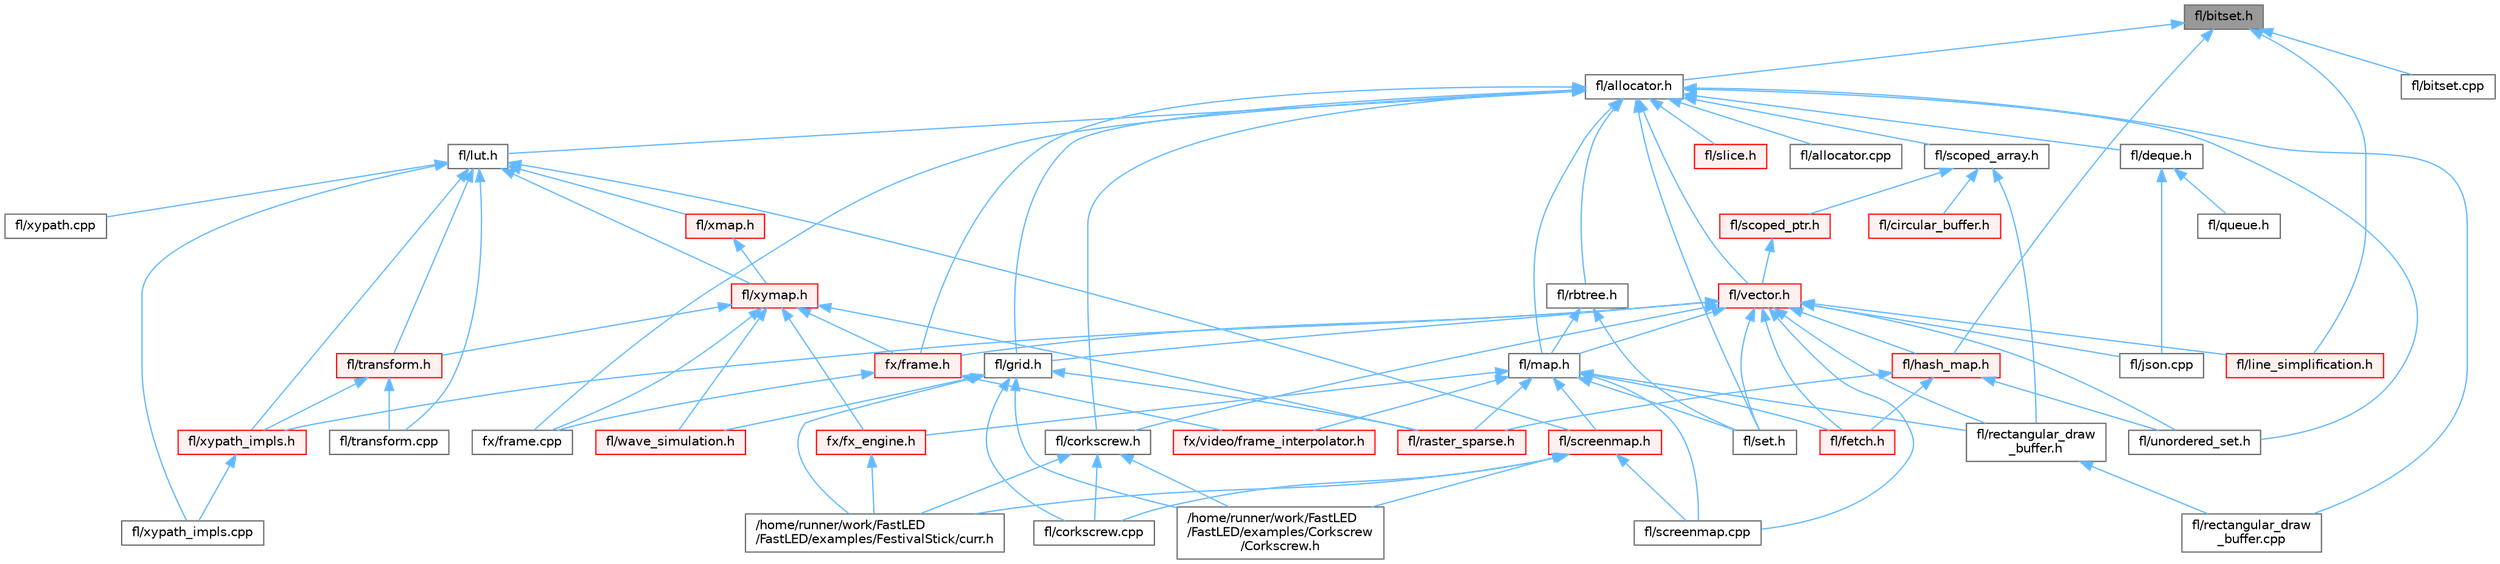 digraph "fl/bitset.h"
{
 // INTERACTIVE_SVG=YES
 // LATEX_PDF_SIZE
  bgcolor="transparent";
  edge [fontname=Helvetica,fontsize=10,labelfontname=Helvetica,labelfontsize=10];
  node [fontname=Helvetica,fontsize=10,shape=box,height=0.2,width=0.4];
  Node1 [id="Node000001",label="fl/bitset.h",height=0.2,width=0.4,color="gray40", fillcolor="grey60", style="filled", fontcolor="black",tooltip=" "];
  Node1 -> Node2 [id="edge1_Node000001_Node000002",dir="back",color="steelblue1",style="solid",tooltip=" "];
  Node2 [id="Node000002",label="fl/allocator.h",height=0.2,width=0.4,color="grey40", fillcolor="white", style="filled",URL="$da/da9/allocator_8h.html",tooltip=" "];
  Node2 -> Node3 [id="edge2_Node000002_Node000003",dir="back",color="steelblue1",style="solid",tooltip=" "];
  Node3 [id="Node000003",label="fl/allocator.cpp",height=0.2,width=0.4,color="grey40", fillcolor="white", style="filled",URL="$d6/d89/allocator_8cpp.html",tooltip=" "];
  Node2 -> Node4 [id="edge3_Node000002_Node000004",dir="back",color="steelblue1",style="solid",tooltip=" "];
  Node4 [id="Node000004",label="fl/corkscrew.h",height=0.2,width=0.4,color="grey40", fillcolor="white", style="filled",URL="$d1/dd4/src_2fl_2corkscrew_8h.html",tooltip="Corkscrew LED strip projection and rendering."];
  Node4 -> Node5 [id="edge4_Node000004_Node000005",dir="back",color="steelblue1",style="solid",tooltip=" "];
  Node5 [id="Node000005",label="/home/runner/work/FastLED\l/FastLED/examples/Corkscrew\l/Corkscrew.h",height=0.2,width=0.4,color="grey40", fillcolor="white", style="filled",URL="$df/d40/examples_2_corkscrew_2corkscrew_8h.html",tooltip=" "];
  Node4 -> Node6 [id="edge5_Node000004_Node000006",dir="back",color="steelblue1",style="solid",tooltip=" "];
  Node6 [id="Node000006",label="/home/runner/work/FastLED\l/FastLED/examples/FestivalStick/curr.h",height=0.2,width=0.4,color="grey40", fillcolor="white", style="filled",URL="$d4/d06/curr_8h.html",tooltip=" "];
  Node4 -> Node7 [id="edge6_Node000004_Node000007",dir="back",color="steelblue1",style="solid",tooltip=" "];
  Node7 [id="Node000007",label="fl/corkscrew.cpp",height=0.2,width=0.4,color="grey40", fillcolor="white", style="filled",URL="$d3/d9b/corkscrew_8cpp.html",tooltip=" "];
  Node2 -> Node8 [id="edge7_Node000002_Node000008",dir="back",color="steelblue1",style="solid",tooltip=" "];
  Node8 [id="Node000008",label="fl/deque.h",height=0.2,width=0.4,color="grey40", fillcolor="white", style="filled",URL="$dc/d44/deque_8h.html",tooltip=" "];
  Node8 -> Node9 [id="edge8_Node000008_Node000009",dir="back",color="steelblue1",style="solid",tooltip=" "];
  Node9 [id="Node000009",label="fl/json.cpp",height=0.2,width=0.4,color="grey40", fillcolor="white", style="filled",URL="$dd/d55/json_8cpp.html",tooltip=" "];
  Node8 -> Node10 [id="edge9_Node000008_Node000010",dir="back",color="steelblue1",style="solid",tooltip=" "];
  Node10 [id="Node000010",label="fl/queue.h",height=0.2,width=0.4,color="grey40", fillcolor="white", style="filled",URL="$d8/d38/queue_8h.html",tooltip=" "];
  Node2 -> Node11 [id="edge10_Node000002_Node000011",dir="back",color="steelblue1",style="solid",tooltip=" "];
  Node11 [id="Node000011",label="fl/grid.h",height=0.2,width=0.4,color="grey40", fillcolor="white", style="filled",URL="$da/d15/grid_8h.html",tooltip=" "];
  Node11 -> Node5 [id="edge11_Node000011_Node000005",dir="back",color="steelblue1",style="solid",tooltip=" "];
  Node11 -> Node6 [id="edge12_Node000011_Node000006",dir="back",color="steelblue1",style="solid",tooltip=" "];
  Node11 -> Node7 [id="edge13_Node000011_Node000007",dir="back",color="steelblue1",style="solid",tooltip=" "];
  Node11 -> Node12 [id="edge14_Node000011_Node000012",dir="back",color="steelblue1",style="solid",tooltip=" "];
  Node12 [id="Node000012",label="fl/raster_sparse.h",height=0.2,width=0.4,color="red", fillcolor="#FFF0F0", style="filled",URL="$d4/df9/raster__sparse_8h.html",tooltip=" "];
  Node11 -> Node27 [id="edge15_Node000011_Node000027",dir="back",color="steelblue1",style="solid",tooltip=" "];
  Node27 [id="Node000027",label="fl/wave_simulation.h",height=0.2,width=0.4,color="red", fillcolor="#FFF0F0", style="filled",URL="$dc/d36/wave__simulation_8h.html",tooltip=" "];
  Node2 -> Node33 [id="edge16_Node000002_Node000033",dir="back",color="steelblue1",style="solid",tooltip=" "];
  Node33 [id="Node000033",label="fl/lut.h",height=0.2,width=0.4,color="grey40", fillcolor="white", style="filled",URL="$db/d54/lut_8h.html",tooltip=" "];
  Node33 -> Node34 [id="edge17_Node000033_Node000034",dir="back",color="steelblue1",style="solid",tooltip=" "];
  Node34 [id="Node000034",label="fl/screenmap.h",height=0.2,width=0.4,color="red", fillcolor="#FFF0F0", style="filled",URL="$d7/d97/screenmap_8h.html",tooltip=" "];
  Node34 -> Node5 [id="edge18_Node000034_Node000005",dir="back",color="steelblue1",style="solid",tooltip=" "];
  Node34 -> Node6 [id="edge19_Node000034_Node000006",dir="back",color="steelblue1",style="solid",tooltip=" "];
  Node34 -> Node7 [id="edge20_Node000034_Node000007",dir="back",color="steelblue1",style="solid",tooltip=" "];
  Node34 -> Node199 [id="edge21_Node000034_Node000199",dir="back",color="steelblue1",style="solid",tooltip=" "];
  Node199 [id="Node000199",label="fl/screenmap.cpp",height=0.2,width=0.4,color="grey40", fillcolor="white", style="filled",URL="$d9/d6f/screenmap_8cpp.html",tooltip=" "];
  Node33 -> Node201 [id="edge22_Node000033_Node000201",dir="back",color="steelblue1",style="solid",tooltip=" "];
  Node201 [id="Node000201",label="fl/transform.cpp",height=0.2,width=0.4,color="grey40", fillcolor="white", style="filled",URL="$d8/d8c/transform_8cpp.html",tooltip=" "];
  Node33 -> Node202 [id="edge23_Node000033_Node000202",dir="back",color="steelblue1",style="solid",tooltip=" "];
  Node202 [id="Node000202",label="fl/transform.h",height=0.2,width=0.4,color="red", fillcolor="#FFF0F0", style="filled",URL="$d2/d80/transform_8h.html",tooltip=" "];
  Node202 -> Node201 [id="edge24_Node000202_Node000201",dir="back",color="steelblue1",style="solid",tooltip=" "];
  Node202 -> Node209 [id="edge25_Node000202_Node000209",dir="back",color="steelblue1",style="solid",tooltip=" "];
  Node209 [id="Node000209",label="fl/xypath_impls.h",height=0.2,width=0.4,color="red", fillcolor="#FFF0F0", style="filled",URL="$d8/d5f/xypath__impls_8h.html",tooltip=" "];
  Node209 -> Node25 [id="edge26_Node000209_Node000025",dir="back",color="steelblue1",style="solid",tooltip=" "];
  Node25 [id="Node000025",label="fl/xypath_impls.cpp",height=0.2,width=0.4,color="grey40", fillcolor="white", style="filled",URL="$d4/db1/xypath__impls_8cpp.html",tooltip=" "];
  Node33 -> Node211 [id="edge27_Node000033_Node000211",dir="back",color="steelblue1",style="solid",tooltip=" "];
  Node211 [id="Node000211",label="fl/xmap.h",height=0.2,width=0.4,color="red", fillcolor="#FFF0F0", style="filled",URL="$dd/dcc/xmap_8h.html",tooltip=" "];
  Node211 -> Node213 [id="edge28_Node000211_Node000213",dir="back",color="steelblue1",style="solid",tooltip=" "];
  Node213 [id="Node000213",label="fl/xymap.h",height=0.2,width=0.4,color="red", fillcolor="#FFF0F0", style="filled",URL="$da/d61/xymap_8h.html",tooltip=" "];
  Node213 -> Node12 [id="edge29_Node000213_Node000012",dir="back",color="steelblue1",style="solid",tooltip=" "];
  Node213 -> Node202 [id="edge30_Node000213_Node000202",dir="back",color="steelblue1",style="solid",tooltip=" "];
  Node213 -> Node27 [id="edge31_Node000213_Node000027",dir="back",color="steelblue1",style="solid",tooltip=" "];
  Node213 -> Node237 [id="edge32_Node000213_Node000237",dir="back",color="steelblue1",style="solid",tooltip=" "];
  Node237 [id="Node000237",label="fx/frame.cpp",height=0.2,width=0.4,color="grey40", fillcolor="white", style="filled",URL="$da/d14/frame_8cpp.html",tooltip=" "];
  Node213 -> Node238 [id="edge33_Node000213_Node000238",dir="back",color="steelblue1",style="solid",tooltip=" "];
  Node238 [id="Node000238",label="fx/frame.h",height=0.2,width=0.4,color="red", fillcolor="#FFF0F0", style="filled",URL="$df/d7d/frame_8h.html",tooltip=" "];
  Node238 -> Node237 [id="edge34_Node000238_Node000237",dir="back",color="steelblue1",style="solid",tooltip=" "];
  Node238 -> Node195 [id="edge35_Node000238_Node000195",dir="back",color="steelblue1",style="solid",tooltip=" "];
  Node195 [id="Node000195",label="fx/video/frame_interpolator.h",height=0.2,width=0.4,color="red", fillcolor="#FFF0F0", style="filled",URL="$d3/dda/frame__interpolator_8h.html",tooltip=" "];
  Node213 -> Node185 [id="edge36_Node000213_Node000185",dir="back",color="steelblue1",style="solid",tooltip=" "];
  Node185 [id="Node000185",label="fx/fx_engine.h",height=0.2,width=0.4,color="red", fillcolor="#FFF0F0", style="filled",URL="$d9/d3c/fx__engine_8h.html",tooltip=" "];
  Node185 -> Node6 [id="edge37_Node000185_Node000006",dir="back",color="steelblue1",style="solid",tooltip=" "];
  Node33 -> Node213 [id="edge38_Node000033_Node000213",dir="back",color="steelblue1",style="solid",tooltip=" "];
  Node33 -> Node24 [id="edge39_Node000033_Node000024",dir="back",color="steelblue1",style="solid",tooltip=" "];
  Node24 [id="Node000024",label="fl/xypath.cpp",height=0.2,width=0.4,color="grey40", fillcolor="white", style="filled",URL="$d4/d78/xypath_8cpp.html",tooltip=" "];
  Node33 -> Node25 [id="edge40_Node000033_Node000025",dir="back",color="steelblue1",style="solid",tooltip=" "];
  Node33 -> Node209 [id="edge41_Node000033_Node000209",dir="back",color="steelblue1",style="solid",tooltip=" "];
  Node2 -> Node245 [id="edge42_Node000002_Node000245",dir="back",color="steelblue1",style="solid",tooltip=" "];
  Node245 [id="Node000245",label="fl/map.h",height=0.2,width=0.4,color="grey40", fillcolor="white", style="filled",URL="$dc/db7/map_8h.html",tooltip=" "];
  Node245 -> Node246 [id="edge43_Node000245_Node000246",dir="back",color="steelblue1",style="solid",tooltip=" "];
  Node246 [id="Node000246",label="fl/fetch.h",height=0.2,width=0.4,color="red", fillcolor="#FFF0F0", style="filled",URL="$d6/d6a/fetch_8h.html",tooltip="Unified HTTP fetch API for FastLED (cross-platform)"];
  Node245 -> Node12 [id="edge44_Node000245_Node000012",dir="back",color="steelblue1",style="solid",tooltip=" "];
  Node245 -> Node247 [id="edge45_Node000245_Node000247",dir="back",color="steelblue1",style="solid",tooltip=" "];
  Node247 [id="Node000247",label="fl/rectangular_draw\l_buffer.h",height=0.2,width=0.4,color="grey40", fillcolor="white", style="filled",URL="$d9/df3/rectangular__draw__buffer_8h.html",tooltip=" "];
  Node247 -> Node248 [id="edge46_Node000247_Node000248",dir="back",color="steelblue1",style="solid",tooltip=" "];
  Node248 [id="Node000248",label="fl/rectangular_draw\l_buffer.cpp",height=0.2,width=0.4,color="grey40", fillcolor="white", style="filled",URL="$d3/d8d/rectangular__draw__buffer_8cpp.html",tooltip=" "];
  Node245 -> Node199 [id="edge47_Node000245_Node000199",dir="back",color="steelblue1",style="solid",tooltip=" "];
  Node245 -> Node34 [id="edge48_Node000245_Node000034",dir="back",color="steelblue1",style="solid",tooltip=" "];
  Node245 -> Node249 [id="edge49_Node000245_Node000249",dir="back",color="steelblue1",style="solid",tooltip=" "];
  Node249 [id="Node000249",label="fl/set.h",height=0.2,width=0.4,color="grey40", fillcolor="white", style="filled",URL="$d4/d13/set_8h.html",tooltip=" "];
  Node245 -> Node185 [id="edge50_Node000245_Node000185",dir="back",color="steelblue1",style="solid",tooltip=" "];
  Node245 -> Node195 [id="edge51_Node000245_Node000195",dir="back",color="steelblue1",style="solid",tooltip=" "];
  Node2 -> Node250 [id="edge52_Node000002_Node000250",dir="back",color="steelblue1",style="solid",tooltip=" "];
  Node250 [id="Node000250",label="fl/rbtree.h",height=0.2,width=0.4,color="grey40", fillcolor="white", style="filled",URL="$d5/ddf/rbtree_8h.html",tooltip=" "];
  Node250 -> Node245 [id="edge53_Node000250_Node000245",dir="back",color="steelblue1",style="solid",tooltip=" "];
  Node250 -> Node249 [id="edge54_Node000250_Node000249",dir="back",color="steelblue1",style="solid",tooltip=" "];
  Node2 -> Node248 [id="edge55_Node000002_Node000248",dir="back",color="steelblue1",style="solid",tooltip=" "];
  Node2 -> Node251 [id="edge56_Node000002_Node000251",dir="back",color="steelblue1",style="solid",tooltip=" "];
  Node251 [id="Node000251",label="fl/scoped_array.h",height=0.2,width=0.4,color="grey40", fillcolor="white", style="filled",URL="$dc/d00/scoped__array_8h.html",tooltip=" "];
  Node251 -> Node252 [id="edge57_Node000251_Node000252",dir="back",color="steelblue1",style="solid",tooltip=" "];
  Node252 [id="Node000252",label="fl/circular_buffer.h",height=0.2,width=0.4,color="red", fillcolor="#FFF0F0", style="filled",URL="$d9/d43/circular__buffer_8h.html",tooltip=" "];
  Node251 -> Node247 [id="edge58_Node000251_Node000247",dir="back",color="steelblue1",style="solid",tooltip=" "];
  Node251 -> Node255 [id="edge59_Node000251_Node000255",dir="back",color="steelblue1",style="solid",tooltip=" "];
  Node255 [id="Node000255",label="fl/scoped_ptr.h",height=0.2,width=0.4,color="red", fillcolor="#FFF0F0", style="filled",URL="$d0/d44/scoped__ptr_8h.html",tooltip=" "];
  Node255 -> Node298 [id="edge60_Node000255_Node000298",dir="back",color="steelblue1",style="solid",tooltip=" "];
  Node298 [id="Node000298",label="fl/vector.h",height=0.2,width=0.4,color="red", fillcolor="#FFF0F0", style="filled",URL="$d6/d68/vector_8h.html",tooltip=" "];
  Node298 -> Node4 [id="edge61_Node000298_Node000004",dir="back",color="steelblue1",style="solid",tooltip=" "];
  Node298 -> Node246 [id="edge62_Node000298_Node000246",dir="back",color="steelblue1",style="solid",tooltip=" "];
  Node298 -> Node11 [id="edge63_Node000298_Node000011",dir="back",color="steelblue1",style="solid",tooltip=" "];
  Node298 -> Node275 [id="edge64_Node000298_Node000275",dir="back",color="steelblue1",style="solid",tooltip=" "];
  Node275 [id="Node000275",label="fl/hash_map.h",height=0.2,width=0.4,color="red", fillcolor="#FFF0F0", style="filled",URL="$d6/d13/hash__map_8h.html",tooltip=" "];
  Node275 -> Node246 [id="edge65_Node000275_Node000246",dir="back",color="steelblue1",style="solid",tooltip=" "];
  Node275 -> Node12 [id="edge66_Node000275_Node000012",dir="back",color="steelblue1",style="solid",tooltip=" "];
  Node275 -> Node281 [id="edge67_Node000275_Node000281",dir="back",color="steelblue1",style="solid",tooltip=" "];
  Node281 [id="Node000281",label="fl/unordered_set.h",height=0.2,width=0.4,color="grey40", fillcolor="white", style="filled",URL="$df/d26/unordered__set_8h.html",tooltip=" "];
  Node298 -> Node9 [id="edge68_Node000298_Node000009",dir="back",color="steelblue1",style="solid",tooltip=" "];
  Node298 -> Node299 [id="edge69_Node000298_Node000299",dir="back",color="steelblue1",style="solid",tooltip=" "];
  Node299 [id="Node000299",label="fl/line_simplification.h",height=0.2,width=0.4,color="red", fillcolor="#FFF0F0", style="filled",URL="$d8/da7/line__simplification_8h.html",tooltip=" "];
  Node298 -> Node245 [id="edge70_Node000298_Node000245",dir="back",color="steelblue1",style="solid",tooltip=" "];
  Node298 -> Node247 [id="edge71_Node000298_Node000247",dir="back",color="steelblue1",style="solid",tooltip=" "];
  Node298 -> Node199 [id="edge72_Node000298_Node000199",dir="back",color="steelblue1",style="solid",tooltip=" "];
  Node298 -> Node249 [id="edge73_Node000298_Node000249",dir="back",color="steelblue1",style="solid",tooltip=" "];
  Node298 -> Node281 [id="edge74_Node000298_Node000281",dir="back",color="steelblue1",style="solid",tooltip=" "];
  Node298 -> Node209 [id="edge75_Node000298_Node000209",dir="back",color="steelblue1",style="solid",tooltip=" "];
  Node298 -> Node238 [id="edge76_Node000298_Node000238",dir="back",color="steelblue1",style="solid",tooltip=" "];
  Node2 -> Node249 [id="edge77_Node000002_Node000249",dir="back",color="steelblue1",style="solid",tooltip=" "];
  Node2 -> Node347 [id="edge78_Node000002_Node000347",dir="back",color="steelblue1",style="solid",tooltip=" "];
  Node347 [id="Node000347",label="fl/slice.h",height=0.2,width=0.4,color="red", fillcolor="#FFF0F0", style="filled",URL="$d0/d48/slice_8h.html",tooltip=" "];
  Node2 -> Node281 [id="edge79_Node000002_Node000281",dir="back",color="steelblue1",style="solid",tooltip=" "];
  Node2 -> Node298 [id="edge80_Node000002_Node000298",dir="back",color="steelblue1",style="solid",tooltip=" "];
  Node2 -> Node237 [id="edge81_Node000002_Node000237",dir="back",color="steelblue1",style="solid",tooltip=" "];
  Node2 -> Node238 [id="edge82_Node000002_Node000238",dir="back",color="steelblue1",style="solid",tooltip=" "];
  Node1 -> Node291 [id="edge83_Node000001_Node000291",dir="back",color="steelblue1",style="solid",tooltip=" "];
  Node291 [id="Node000291",label="fl/bitset.cpp",height=0.2,width=0.4,color="grey40", fillcolor="white", style="filled",URL="$dc/d7b/bitset_8cpp.html",tooltip=" "];
  Node1 -> Node275 [id="edge84_Node000001_Node000275",dir="back",color="steelblue1",style="solid",tooltip=" "];
  Node1 -> Node299 [id="edge85_Node000001_Node000299",dir="back",color="steelblue1",style="solid",tooltip=" "];
}
